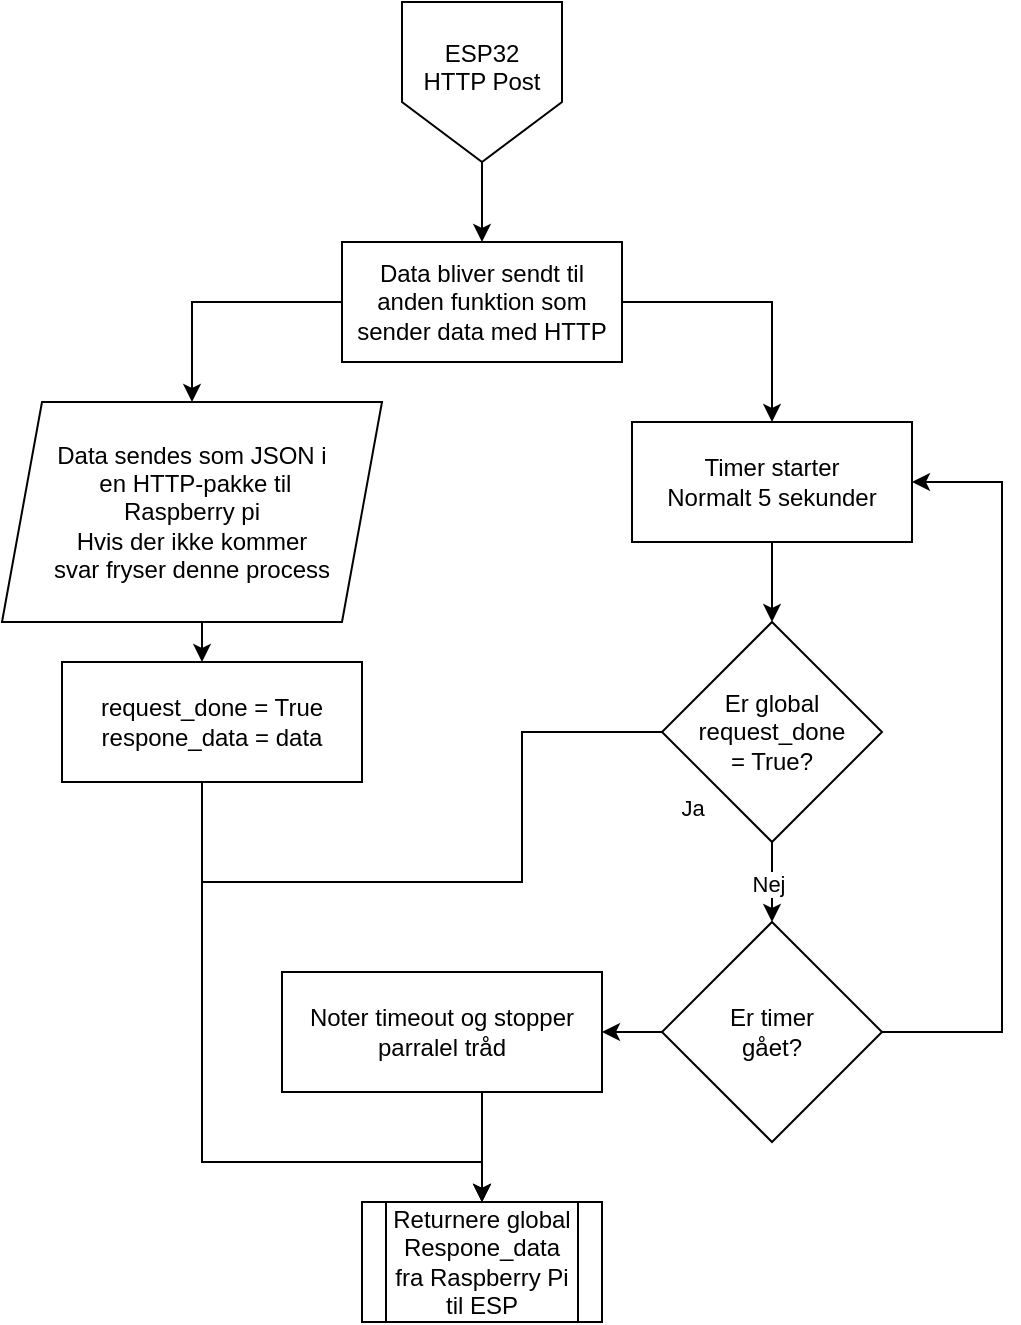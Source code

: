 <mxfile version="27.1.1">
  <diagram name="Page-1" id="cT7ulfL_7a_OSv9fIoW0">
    <mxGraphModel dx="1154" dy="818" grid="1" gridSize="10" guides="1" tooltips="1" connect="1" arrows="1" fold="1" page="1" pageScale="1" pageWidth="827" pageHeight="1169" math="0" shadow="0">
      <root>
        <mxCell id="0" />
        <mxCell id="1" parent="0" />
        <mxCell id="Utv0hadqQ1HH19LhgSis-7" value="" style="edgeStyle=orthogonalEdgeStyle;rounded=0;orthogonalLoop=1;jettySize=auto;html=1;" edge="1" parent="1" source="Utv0hadqQ1HH19LhgSis-1" target="Utv0hadqQ1HH19LhgSis-4">
          <mxGeometry relative="1" as="geometry" />
        </mxCell>
        <mxCell id="Utv0hadqQ1HH19LhgSis-1" value="ESP32&lt;br&gt;&lt;div&gt;HTTP Post&lt;/div&gt;&lt;div&gt;&lt;br&gt;&lt;/div&gt;" style="shape=offPageConnector;whiteSpace=wrap;html=1;" vertex="1" parent="1">
          <mxGeometry x="280" y="40" width="80" height="80" as="geometry" />
        </mxCell>
        <mxCell id="Utv0hadqQ1HH19LhgSis-2" value="Returnere global&lt;div&gt;Respone_data&lt;br&gt;&lt;div&gt;fra Raspberry Pi&lt;/div&gt;&lt;div&gt;til ESP&lt;/div&gt;&lt;/div&gt;" style="shape=process;whiteSpace=wrap;html=1;backgroundOutline=1;" vertex="1" parent="1">
          <mxGeometry x="260" y="640" width="120" height="60" as="geometry" />
        </mxCell>
        <mxCell id="Utv0hadqQ1HH19LhgSis-6" value="" style="edgeStyle=orthogonalEdgeStyle;rounded=0;orthogonalLoop=1;jettySize=auto;html=1;" edge="1" parent="1" source="Utv0hadqQ1HH19LhgSis-4" target="Utv0hadqQ1HH19LhgSis-5">
          <mxGeometry relative="1" as="geometry" />
        </mxCell>
        <mxCell id="Utv0hadqQ1HH19LhgSis-8" value="" style="edgeStyle=orthogonalEdgeStyle;rounded=0;orthogonalLoop=1;jettySize=auto;html=1;entryX=0.5;entryY=0;entryDx=0;entryDy=0;" edge="1" parent="1" source="Utv0hadqQ1HH19LhgSis-4" target="Utv0hadqQ1HH19LhgSis-9">
          <mxGeometry relative="1" as="geometry">
            <mxPoint x="170" y="190" as="targetPoint" />
            <Array as="points">
              <mxPoint x="175" y="190" />
            </Array>
          </mxGeometry>
        </mxCell>
        <mxCell id="Utv0hadqQ1HH19LhgSis-4" value="Data bliver sendt til&lt;div&gt;anden funktion som&lt;/div&gt;&lt;div&gt;sender data med HTTP&lt;/div&gt;" style="rounded=0;whiteSpace=wrap;html=1;" vertex="1" parent="1">
          <mxGeometry x="250" y="160" width="140" height="60" as="geometry" />
        </mxCell>
        <mxCell id="Utv0hadqQ1HH19LhgSis-12" value="" style="edgeStyle=orthogonalEdgeStyle;rounded=0;orthogonalLoop=1;jettySize=auto;html=1;" edge="1" parent="1" source="Utv0hadqQ1HH19LhgSis-5" target="Utv0hadqQ1HH19LhgSis-11">
          <mxGeometry relative="1" as="geometry" />
        </mxCell>
        <mxCell id="Utv0hadqQ1HH19LhgSis-5" value="Timer starter&lt;div&gt;Normalt 5 sekunder&lt;/div&gt;" style="rounded=0;whiteSpace=wrap;html=1;" vertex="1" parent="1">
          <mxGeometry x="395" y="250" width="140" height="60" as="geometry" />
        </mxCell>
        <mxCell id="Utv0hadqQ1HH19LhgSis-24" value="" style="edgeStyle=orthogonalEdgeStyle;rounded=0;orthogonalLoop=1;jettySize=auto;html=1;entryX=0.5;entryY=0;entryDx=0;entryDy=0;exitX=0.5;exitY=1;exitDx=0;exitDy=0;" edge="1" parent="1" source="Utv0hadqQ1HH19LhgSis-25" target="Utv0hadqQ1HH19LhgSis-2">
          <mxGeometry relative="1" as="geometry">
            <mxPoint x="145" y="430" as="targetPoint" />
            <mxPoint x="170" y="450" as="sourcePoint" />
            <Array as="points">
              <mxPoint x="180" y="430" />
              <mxPoint x="180" y="620" />
              <mxPoint x="320" y="620" />
            </Array>
          </mxGeometry>
        </mxCell>
        <mxCell id="Utv0hadqQ1HH19LhgSis-26" value="" style="edgeStyle=orthogonalEdgeStyle;rounded=0;orthogonalLoop=1;jettySize=auto;html=1;" edge="1" parent="1" source="Utv0hadqQ1HH19LhgSis-9" target="Utv0hadqQ1HH19LhgSis-25">
          <mxGeometry relative="1" as="geometry">
            <Array as="points">
              <mxPoint x="180" y="360" />
              <mxPoint x="180" y="360" />
            </Array>
          </mxGeometry>
        </mxCell>
        <mxCell id="Utv0hadqQ1HH19LhgSis-9" value="Data sendes&amp;nbsp;&lt;span style=&quot;background-color: transparent; color: light-dark(rgb(0, 0, 0), rgb(255, 255, 255));&quot;&gt;som JSON i&lt;/span&gt;&lt;div&gt;&lt;span style=&quot;background-color: transparent; color: light-dark(rgb(0, 0, 0), rgb(255, 255, 255));&quot;&gt;&amp;nbsp;en&amp;nbsp;&lt;/span&gt;&lt;span style=&quot;background-color: transparent; color: light-dark(rgb(0, 0, 0), rgb(255, 255, 255));&quot;&gt;HTTP-pakke til&lt;/span&gt;&lt;div&gt;Raspberry pi&lt;/div&gt;&lt;div&gt;Hvis der ikke kommer&lt;/div&gt;&lt;div&gt;svar fryser denne process&lt;/div&gt;&lt;/div&gt;" style="shape=parallelogram;perimeter=parallelogramPerimeter;whiteSpace=wrap;html=1;fixedSize=1;" vertex="1" parent="1">
          <mxGeometry x="80" y="240" width="190" height="110" as="geometry" />
        </mxCell>
        <mxCell id="Utv0hadqQ1HH19LhgSis-13" value="" style="edgeStyle=orthogonalEdgeStyle;rounded=0;orthogonalLoop=1;jettySize=auto;html=1;entryX=0.5;entryY=0;entryDx=0;entryDy=0;" edge="1" parent="1" source="Utv0hadqQ1HH19LhgSis-11" target="Utv0hadqQ1HH19LhgSis-2">
          <mxGeometry relative="1" as="geometry">
            <mxPoint x="390" y="405" as="targetPoint" />
            <Array as="points">
              <mxPoint x="340" y="405" />
              <mxPoint x="340" y="480" />
              <mxPoint x="180" y="480" />
              <mxPoint x="180" y="620" />
              <mxPoint x="320" y="620" />
            </Array>
          </mxGeometry>
        </mxCell>
        <mxCell id="Utv0hadqQ1HH19LhgSis-15" value="Ja" style="edgeLabel;html=1;align=center;verticalAlign=middle;resizable=0;points=[];" vertex="1" connectable="0" parent="Utv0hadqQ1HH19LhgSis-13">
          <mxGeometry x="-0.096" y="-3" relative="1" as="geometry">
            <mxPoint x="213" y="-34" as="offset" />
          </mxGeometry>
        </mxCell>
        <mxCell id="Utv0hadqQ1HH19LhgSis-17" value="" style="edgeStyle=orthogonalEdgeStyle;rounded=0;orthogonalLoop=1;jettySize=auto;html=1;" edge="1" parent="1" source="Utv0hadqQ1HH19LhgSis-11" target="Utv0hadqQ1HH19LhgSis-16">
          <mxGeometry relative="1" as="geometry" />
        </mxCell>
        <mxCell id="Utv0hadqQ1HH19LhgSis-22" value="Nej" style="edgeLabel;html=1;align=center;verticalAlign=middle;resizable=0;points=[];" vertex="1" connectable="0" parent="Utv0hadqQ1HH19LhgSis-17">
          <mxGeometry x="-0.38" y="-2" relative="1" as="geometry">
            <mxPoint y="8" as="offset" />
          </mxGeometry>
        </mxCell>
        <mxCell id="Utv0hadqQ1HH19LhgSis-11" value="Er global&lt;div&gt;request_done&lt;/div&gt;&lt;div&gt;= True?&lt;/div&gt;" style="rhombus;whiteSpace=wrap;html=1;" vertex="1" parent="1">
          <mxGeometry x="410" y="350" width="110" height="110" as="geometry" />
        </mxCell>
        <mxCell id="Utv0hadqQ1HH19LhgSis-20" value="" style="edgeStyle=orthogonalEdgeStyle;rounded=0;orthogonalLoop=1;jettySize=auto;html=1;" edge="1" parent="1" source="Utv0hadqQ1HH19LhgSis-16" target="Utv0hadqQ1HH19LhgSis-19">
          <mxGeometry relative="1" as="geometry" />
        </mxCell>
        <mxCell id="Utv0hadqQ1HH19LhgSis-23" value="" style="edgeStyle=orthogonalEdgeStyle;rounded=0;orthogonalLoop=1;jettySize=auto;html=1;entryX=1;entryY=0.5;entryDx=0;entryDy=0;" edge="1" parent="1" source="Utv0hadqQ1HH19LhgSis-16" target="Utv0hadqQ1HH19LhgSis-5">
          <mxGeometry relative="1" as="geometry">
            <mxPoint x="615" y="555" as="targetPoint" />
            <Array as="points">
              <mxPoint x="580" y="555" />
              <mxPoint x="580" y="280" />
            </Array>
          </mxGeometry>
        </mxCell>
        <mxCell id="Utv0hadqQ1HH19LhgSis-16" value="Er timer&lt;div&gt;gået?&lt;/div&gt;" style="rhombus;whiteSpace=wrap;html=1;" vertex="1" parent="1">
          <mxGeometry x="410" y="500" width="110" height="110" as="geometry" />
        </mxCell>
        <mxCell id="Utv0hadqQ1HH19LhgSis-21" value="" style="edgeStyle=orthogonalEdgeStyle;rounded=0;orthogonalLoop=1;jettySize=auto;html=1;" edge="1" parent="1" source="Utv0hadqQ1HH19LhgSis-19" target="Utv0hadqQ1HH19LhgSis-2">
          <mxGeometry relative="1" as="geometry">
            <Array as="points">
              <mxPoint x="320" y="600" />
              <mxPoint x="320" y="600" />
            </Array>
          </mxGeometry>
        </mxCell>
        <mxCell id="Utv0hadqQ1HH19LhgSis-19" value="Noter timeout og stopper&lt;div&gt;parralel tråd&lt;/div&gt;" style="rounded=0;whiteSpace=wrap;html=1;" vertex="1" parent="1">
          <mxGeometry x="220" y="525" width="160" height="60" as="geometry" />
        </mxCell>
        <mxCell id="Utv0hadqQ1HH19LhgSis-25" value="request_done = True&lt;div&gt;respone_data = data&lt;/div&gt;" style="whiteSpace=wrap;html=1;" vertex="1" parent="1">
          <mxGeometry x="110" y="370" width="150" height="60" as="geometry" />
        </mxCell>
      </root>
    </mxGraphModel>
  </diagram>
</mxfile>
